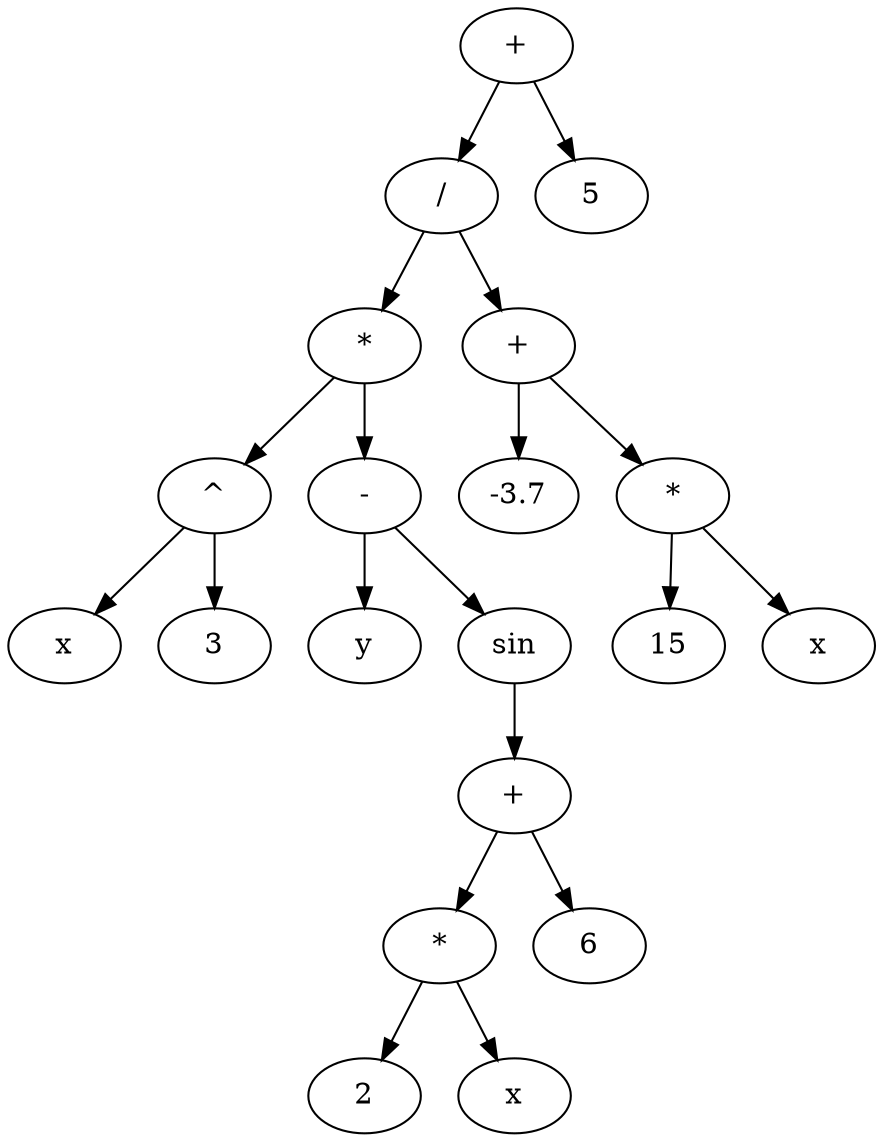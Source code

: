 digraph G {
1 [label="+"];
2 [label="/"];
3 [label="*"];
4 [label="^"];
5 [label="x"];
4 -> 5;
6 [label="3"];
4 -> 6;
3 -> 4;
7 [label="-"];
8 [label="y"];
7 -> 8;
9 [label="sin"];
10 [label="+"];
11 [label="*"];
12 [label="2"];
11 -> 12;
13 [label="x"];
11 -> 13;
10 -> 11;
14 [label="6"];
10 -> 14;
9 -> 10;
7 -> 9;
3 -> 7;
2 -> 3;
15 [label="+"];
16 [label="-3.7"];
15 -> 16;
17 [label="*"];
18 [label="15"];
17 -> 18;
19 [label="x"];
17 -> 19;
15 -> 17;
2 -> 15;
1 -> 2;
20 [label="5"];
1 -> 20;
}